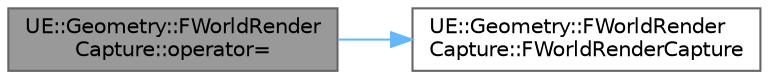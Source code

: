 digraph "UE::Geometry::FWorldRenderCapture::operator="
{
 // INTERACTIVE_SVG=YES
 // LATEX_PDF_SIZE
  bgcolor="transparent";
  edge [fontname=Helvetica,fontsize=10,labelfontname=Helvetica,labelfontsize=10];
  node [fontname=Helvetica,fontsize=10,shape=box,height=0.2,width=0.4];
  rankdir="LR";
  Node1 [id="Node000001",label="UE::Geometry::FWorldRender\lCapture::operator=",height=0.2,width=0.4,color="gray40", fillcolor="grey60", style="filled", fontcolor="black",tooltip=" "];
  Node1 -> Node2 [id="edge1_Node000001_Node000002",color="steelblue1",style="solid",tooltip=" "];
  Node2 [id="Node000002",label="UE::Geometry::FWorldRender\lCapture::FWorldRenderCapture",height=0.2,width=0.4,color="grey40", fillcolor="white", style="filled",URL="$df/d27/classUE_1_1Geometry_1_1FWorldRenderCapture.html#a671e1b0a4fc6d77781cb4ba54da0ce0a",tooltip=" "];
}
